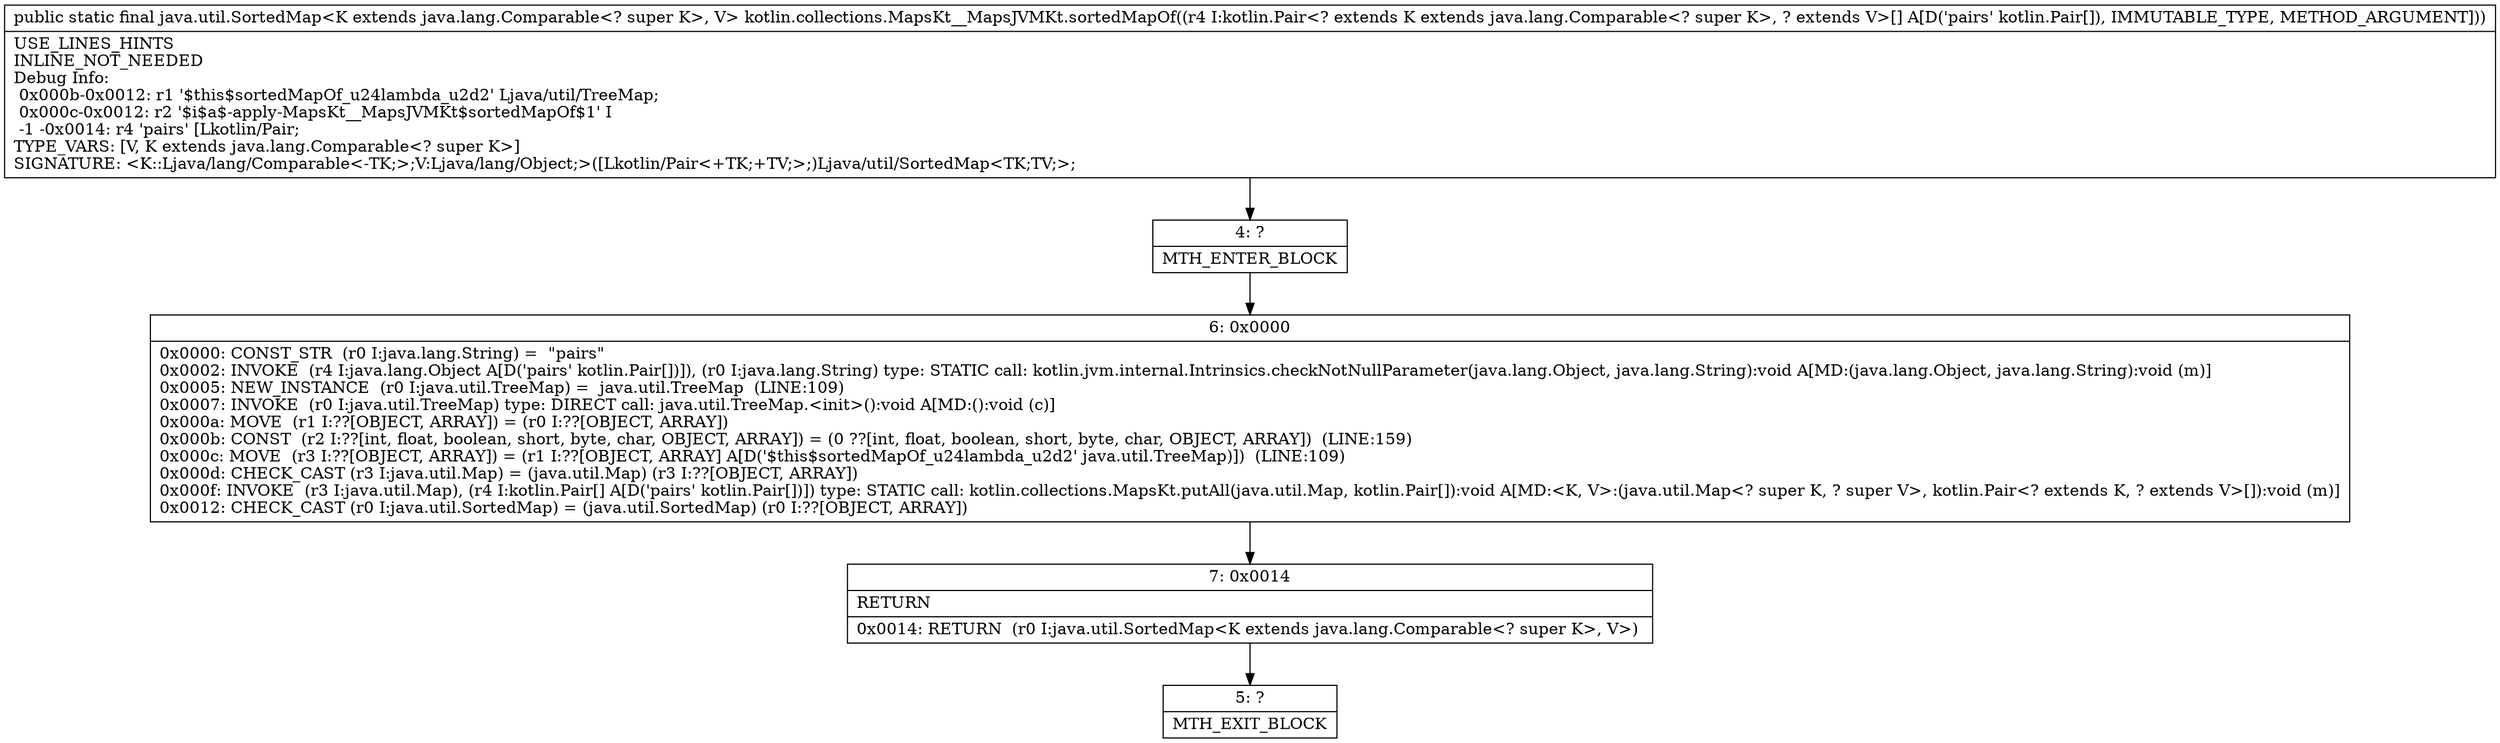 digraph "CFG forkotlin.collections.MapsKt__MapsJVMKt.sortedMapOf([Lkotlin\/Pair;)Ljava\/util\/SortedMap;" {
Node_4 [shape=record,label="{4\:\ ?|MTH_ENTER_BLOCK\l}"];
Node_6 [shape=record,label="{6\:\ 0x0000|0x0000: CONST_STR  (r0 I:java.lang.String) =  \"pairs\" \l0x0002: INVOKE  (r4 I:java.lang.Object A[D('pairs' kotlin.Pair[])]), (r0 I:java.lang.String) type: STATIC call: kotlin.jvm.internal.Intrinsics.checkNotNullParameter(java.lang.Object, java.lang.String):void A[MD:(java.lang.Object, java.lang.String):void (m)]\l0x0005: NEW_INSTANCE  (r0 I:java.util.TreeMap) =  java.util.TreeMap  (LINE:109)\l0x0007: INVOKE  (r0 I:java.util.TreeMap) type: DIRECT call: java.util.TreeMap.\<init\>():void A[MD:():void (c)]\l0x000a: MOVE  (r1 I:??[OBJECT, ARRAY]) = (r0 I:??[OBJECT, ARRAY]) \l0x000b: CONST  (r2 I:??[int, float, boolean, short, byte, char, OBJECT, ARRAY]) = (0 ??[int, float, boolean, short, byte, char, OBJECT, ARRAY])  (LINE:159)\l0x000c: MOVE  (r3 I:??[OBJECT, ARRAY]) = (r1 I:??[OBJECT, ARRAY] A[D('$this$sortedMapOf_u24lambda_u2d2' java.util.TreeMap)])  (LINE:109)\l0x000d: CHECK_CAST (r3 I:java.util.Map) = (java.util.Map) (r3 I:??[OBJECT, ARRAY]) \l0x000f: INVOKE  (r3 I:java.util.Map), (r4 I:kotlin.Pair[] A[D('pairs' kotlin.Pair[])]) type: STATIC call: kotlin.collections.MapsKt.putAll(java.util.Map, kotlin.Pair[]):void A[MD:\<K, V\>:(java.util.Map\<? super K, ? super V\>, kotlin.Pair\<? extends K, ? extends V\>[]):void (m)]\l0x0012: CHECK_CAST (r0 I:java.util.SortedMap) = (java.util.SortedMap) (r0 I:??[OBJECT, ARRAY]) \l}"];
Node_7 [shape=record,label="{7\:\ 0x0014|RETURN\l|0x0014: RETURN  (r0 I:java.util.SortedMap\<K extends java.lang.Comparable\<? super K\>, V\>) \l}"];
Node_5 [shape=record,label="{5\:\ ?|MTH_EXIT_BLOCK\l}"];
MethodNode[shape=record,label="{public static final java.util.SortedMap\<K extends java.lang.Comparable\<? super K\>, V\> kotlin.collections.MapsKt__MapsJVMKt.sortedMapOf((r4 I:kotlin.Pair\<? extends K extends java.lang.Comparable\<? super K\>, ? extends V\>[] A[D('pairs' kotlin.Pair[]), IMMUTABLE_TYPE, METHOD_ARGUMENT]))  | USE_LINES_HINTS\lINLINE_NOT_NEEDED\lDebug Info:\l  0x000b\-0x0012: r1 '$this$sortedMapOf_u24lambda_u2d2' Ljava\/util\/TreeMap;\l  0x000c\-0x0012: r2 '$i$a$\-apply\-MapsKt__MapsJVMKt$sortedMapOf$1' I\l  \-1 \-0x0014: r4 'pairs' [Lkotlin\/Pair;\lTYPE_VARS: [V, K extends java.lang.Comparable\<? super K\>]\lSIGNATURE: \<K::Ljava\/lang\/Comparable\<\-TK;\>;V:Ljava\/lang\/Object;\>([Lkotlin\/Pair\<+TK;+TV;\>;)Ljava\/util\/SortedMap\<TK;TV;\>;\l}"];
MethodNode -> Node_4;Node_4 -> Node_6;
Node_6 -> Node_7;
Node_7 -> Node_5;
}

